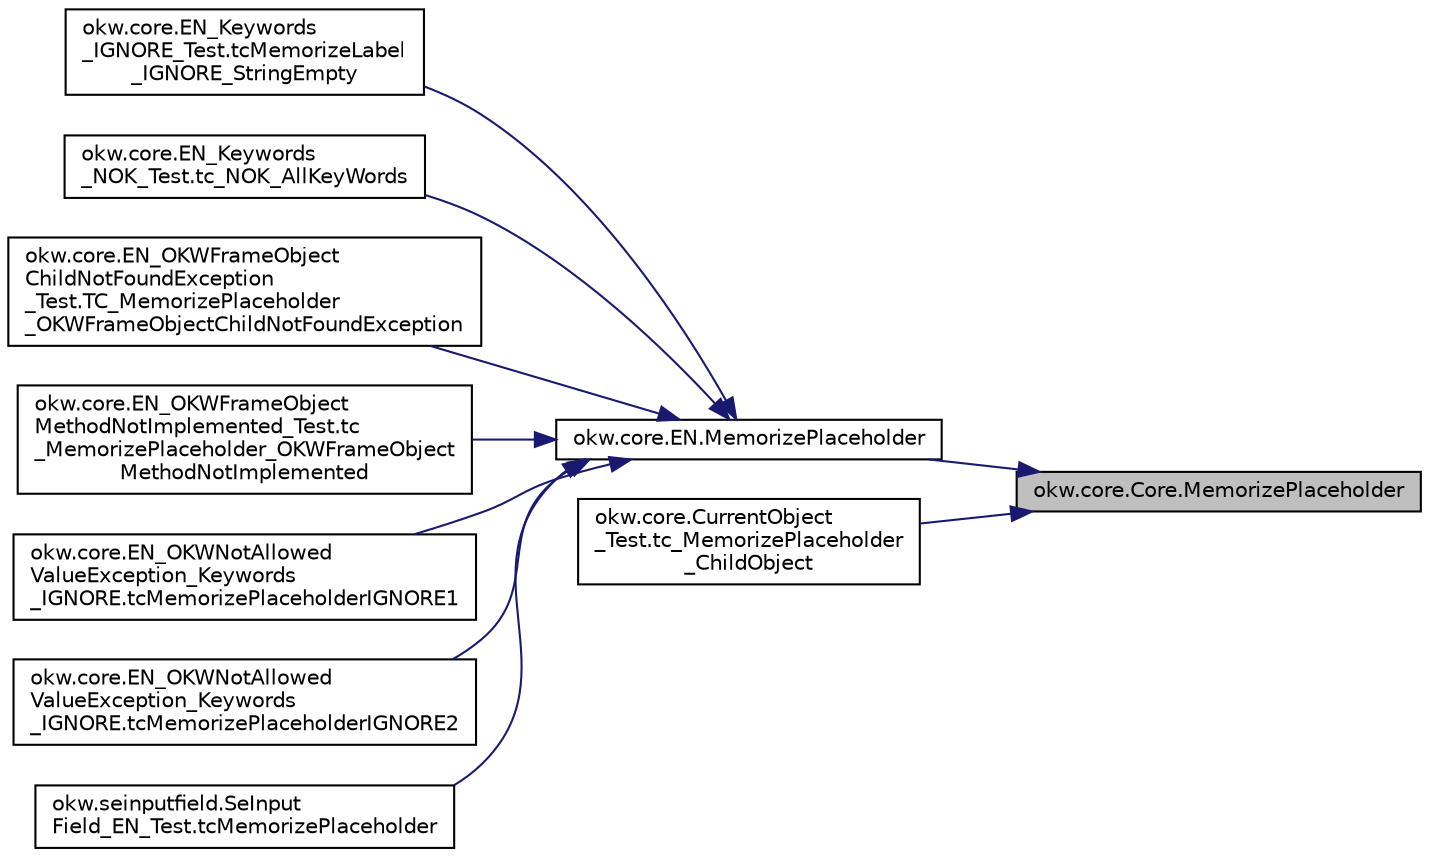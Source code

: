 digraph "okw.core.Core.MemorizePlaceholder"
{
 // INTERACTIVE_SVG=YES
 // LATEX_PDF_SIZE
  edge [fontname="Helvetica",fontsize="10",labelfontname="Helvetica",labelfontsize="10"];
  node [fontname="Helvetica",fontsize="10",shape=record];
  rankdir="RL";
  Node1384 [label="okw.core.Core.MemorizePlaceholder",height=0.2,width=0.4,color="black", fillcolor="grey75", style="filled", fontcolor="black",tooltip="Speirchert den aktuellen Wert der Platzhalters, und legt diesen unter fpsMemKeyName ab."];
  Node1384 -> Node1385 [dir="back",color="midnightblue",fontsize="10",style="solid",fontname="Helvetica"];
  Node1385 [label="okw.core.EN.MemorizePlaceholder",height=0.2,width=0.4,color="black", fillcolor="white", style="filled",URL="$classokw_1_1core_1_1_e_n.html#a42fab4331baad9e351962365e5f648ce",tooltip="Speirchert den aktuellen Wert der Etikette, und legt diesen unter fpsMemKeyName ab."];
  Node1385 -> Node1386 [dir="back",color="midnightblue",fontsize="10",style="solid",fontname="Helvetica"];
  Node1386 [label="okw.core.EN_Keywords\l_IGNORE_Test.tcMemorizeLabel\l_IGNORE_StringEmpty",height=0.2,width=0.4,color="black", fillcolor="white", style="filled",URL="$classokw_1_1core_1_1_e_n___keywords___i_g_n_o_r_e___test.html#a8e5ee6c91e29ab77bec0cceba823379b",tooltip=" "];
  Node1385 -> Node1387 [dir="back",color="midnightblue",fontsize="10",style="solid",fontname="Helvetica"];
  Node1387 [label="okw.core.EN_Keywords\l_NOK_Test.tc_NOK_AllKeyWords",height=0.2,width=0.4,color="black", fillcolor="white", style="filled",URL="$classokw_1_1core_1_1_e_n___keywords___n_o_k___test.html#a81a960a2341dfb0e27da7871291c84dc",tooltip="Prüft methoden aufruf für einen einfachen Click."];
  Node1385 -> Node1388 [dir="back",color="midnightblue",fontsize="10",style="solid",fontname="Helvetica"];
  Node1388 [label="okw.core.EN_OKWFrameObject\lChildNotFoundException\l_Test.TC_MemorizePlaceholder\l_OKWFrameObjectChildNotFoundException",height=0.2,width=0.4,color="black", fillcolor="white", style="filled",URL="$classokw_1_1core_1_1_e_n___o_k_w_frame_object_child_not_found_exception___test.html#a0a304cdd897dea71f78183dfce38f334",tooltip="Prüft ob die Ausnahme OKWFrameObjectChildNotFoundException durch MemorizePlaceholder ausgelöst wird,..."];
  Node1385 -> Node1389 [dir="back",color="midnightblue",fontsize="10",style="solid",fontname="Helvetica"];
  Node1389 [label="okw.core.EN_OKWFrameObject\lMethodNotImplemented_Test.tc\l_MemorizePlaceholder_OKWFrameObject\lMethodNotImplemented",height=0.2,width=0.4,color="black", fillcolor="white", style="filled",URL="$classokw_1_1core_1_1_e_n___o_k_w_frame_object_method_not_implemented___test.html#aab9bf3249a4d0b0e15a8b5d9c591850e",tooltip="Prüft ob die Ausnahme OKWFrameObjectMethodNotImplemented von MemorizePlaceholder( FN,..."];
  Node1385 -> Node1390 [dir="back",color="midnightblue",fontsize="10",style="solid",fontname="Helvetica"];
  Node1390 [label="okw.core.EN_OKWNotAllowed\lValueException_Keywords\l_IGNORE.tcMemorizePlaceholderIGNORE1",height=0.2,width=0.4,color="black", fillcolor="white", style="filled",URL="$classokw_1_1core_1_1_e_n___o_k_w_not_allowed_value_exception___keywords___i_g_n_o_r_e.html#a2a74391733b8c3131e625559e3adc26b",tooltip="Prüft ob \"${IGNORE} \" die Ausnahme okw.exceptions.OKWNotAllowedValueException auslöst."];
  Node1385 -> Node1391 [dir="back",color="midnightblue",fontsize="10",style="solid",fontname="Helvetica"];
  Node1391 [label="okw.core.EN_OKWNotAllowed\lValueException_Keywords\l_IGNORE.tcMemorizePlaceholderIGNORE2",height=0.2,width=0.4,color="black", fillcolor="white", style="filled",URL="$classokw_1_1core_1_1_e_n___o_k_w_not_allowed_value_exception___keywords___i_g_n_o_r_e.html#aac81dc3f89dd8f9417932076fccf6030",tooltip="Prüft ob \"\"${IGNORE}${TCN}\" die Ausnahme okw.exceptions.OKWNotAllowedValueException auslöst."];
  Node1385 -> Node1392 [dir="back",color="midnightblue",fontsize="10",style="solid",fontname="Helvetica"];
  Node1392 [label="okw.seinputfield.SeInput\lField_EN_Test.tcMemorizePlaceholder",height=0.2,width=0.4,color="black", fillcolor="white", style="filled",URL="$classokw_1_1seinputfield_1_1_se_input_field___e_n___test.html#a9dd8dbc137a0f6ab8d87e8d38689c12d",tooltip="Testet ob das Schlüsselwort MemorizePlaceholder( FN, MemKey ) der Klasse SeInputText implementiert is..."];
  Node1384 -> Node1393 [dir="back",color="midnightblue",fontsize="10",style="solid",fontname="Helvetica"];
  Node1393 [label="okw.core.CurrentObject\l_Test.tc_MemorizePlaceholder\l_ChildObject",height=0.2,width=0.4,color="black", fillcolor="white", style="filled",URL="$classokw_1_1core_1_1_current_object___test.html#a4fdb55b1d3766eb87352b0dd74d75a86",tooltip="Testziel: Prüft den Aufruf der Methode MemorizePlaceholder( FN, MemKey ) im ChildObject."];
}
